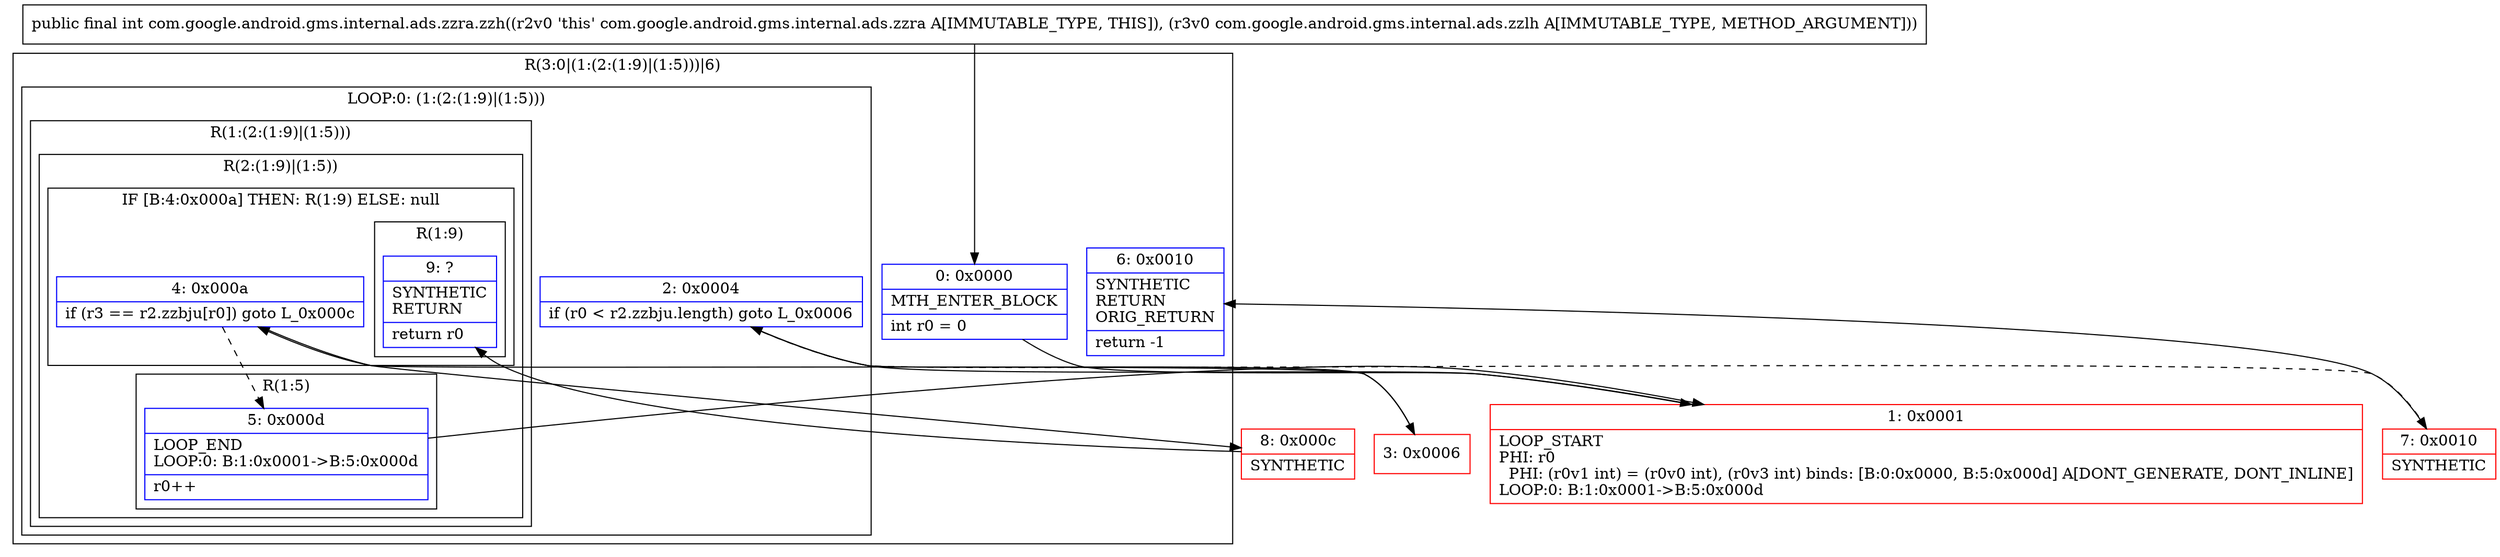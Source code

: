digraph "CFG forcom.google.android.gms.internal.ads.zzra.zzh(Lcom\/google\/android\/gms\/internal\/ads\/zzlh;)I" {
subgraph cluster_Region_224472678 {
label = "R(3:0|(1:(2:(1:9)|(1:5)))|6)";
node [shape=record,color=blue];
Node_0 [shape=record,label="{0\:\ 0x0000|MTH_ENTER_BLOCK\l|int r0 = 0\l}"];
subgraph cluster_LoopRegion_1016755478 {
label = "LOOP:0: (1:(2:(1:9)|(1:5)))";
node [shape=record,color=blue];
Node_2 [shape=record,label="{2\:\ 0x0004|if (r0 \< r2.zzbju.length) goto L_0x0006\l}"];
subgraph cluster_Region_784615431 {
label = "R(1:(2:(1:9)|(1:5)))";
node [shape=record,color=blue];
subgraph cluster_Region_304515130 {
label = "R(2:(1:9)|(1:5))";
node [shape=record,color=blue];
subgraph cluster_IfRegion_1848036590 {
label = "IF [B:4:0x000a] THEN: R(1:9) ELSE: null";
node [shape=record,color=blue];
Node_4 [shape=record,label="{4\:\ 0x000a|if (r3 == r2.zzbju[r0]) goto L_0x000c\l}"];
subgraph cluster_Region_1781583186 {
label = "R(1:9)";
node [shape=record,color=blue];
Node_9 [shape=record,label="{9\:\ ?|SYNTHETIC\lRETURN\l|return r0\l}"];
}
}
subgraph cluster_Region_2048015367 {
label = "R(1:5)";
node [shape=record,color=blue];
Node_5 [shape=record,label="{5\:\ 0x000d|LOOP_END\lLOOP:0: B:1:0x0001\-\>B:5:0x000d\l|r0++\l}"];
}
}
}
}
Node_6 [shape=record,label="{6\:\ 0x0010|SYNTHETIC\lRETURN\lORIG_RETURN\l|return \-1\l}"];
}
Node_1 [shape=record,color=red,label="{1\:\ 0x0001|LOOP_START\lPHI: r0 \l  PHI: (r0v1 int) = (r0v0 int), (r0v3 int) binds: [B:0:0x0000, B:5:0x000d] A[DONT_GENERATE, DONT_INLINE]\lLOOP:0: B:1:0x0001\-\>B:5:0x000d\l}"];
Node_3 [shape=record,color=red,label="{3\:\ 0x0006}"];
Node_7 [shape=record,color=red,label="{7\:\ 0x0010|SYNTHETIC\l}"];
Node_8 [shape=record,color=red,label="{8\:\ 0x000c|SYNTHETIC\l}"];
MethodNode[shape=record,label="{public final int com.google.android.gms.internal.ads.zzra.zzh((r2v0 'this' com.google.android.gms.internal.ads.zzra A[IMMUTABLE_TYPE, THIS]), (r3v0 com.google.android.gms.internal.ads.zzlh A[IMMUTABLE_TYPE, METHOD_ARGUMENT])) }"];
MethodNode -> Node_0;
Node_0 -> Node_1;
Node_2 -> Node_3;
Node_2 -> Node_7[style=dashed];
Node_4 -> Node_5[style=dashed];
Node_4 -> Node_8;
Node_5 -> Node_1;
Node_1 -> Node_2;
Node_3 -> Node_4;
Node_7 -> Node_6;
Node_8 -> Node_9;
}

